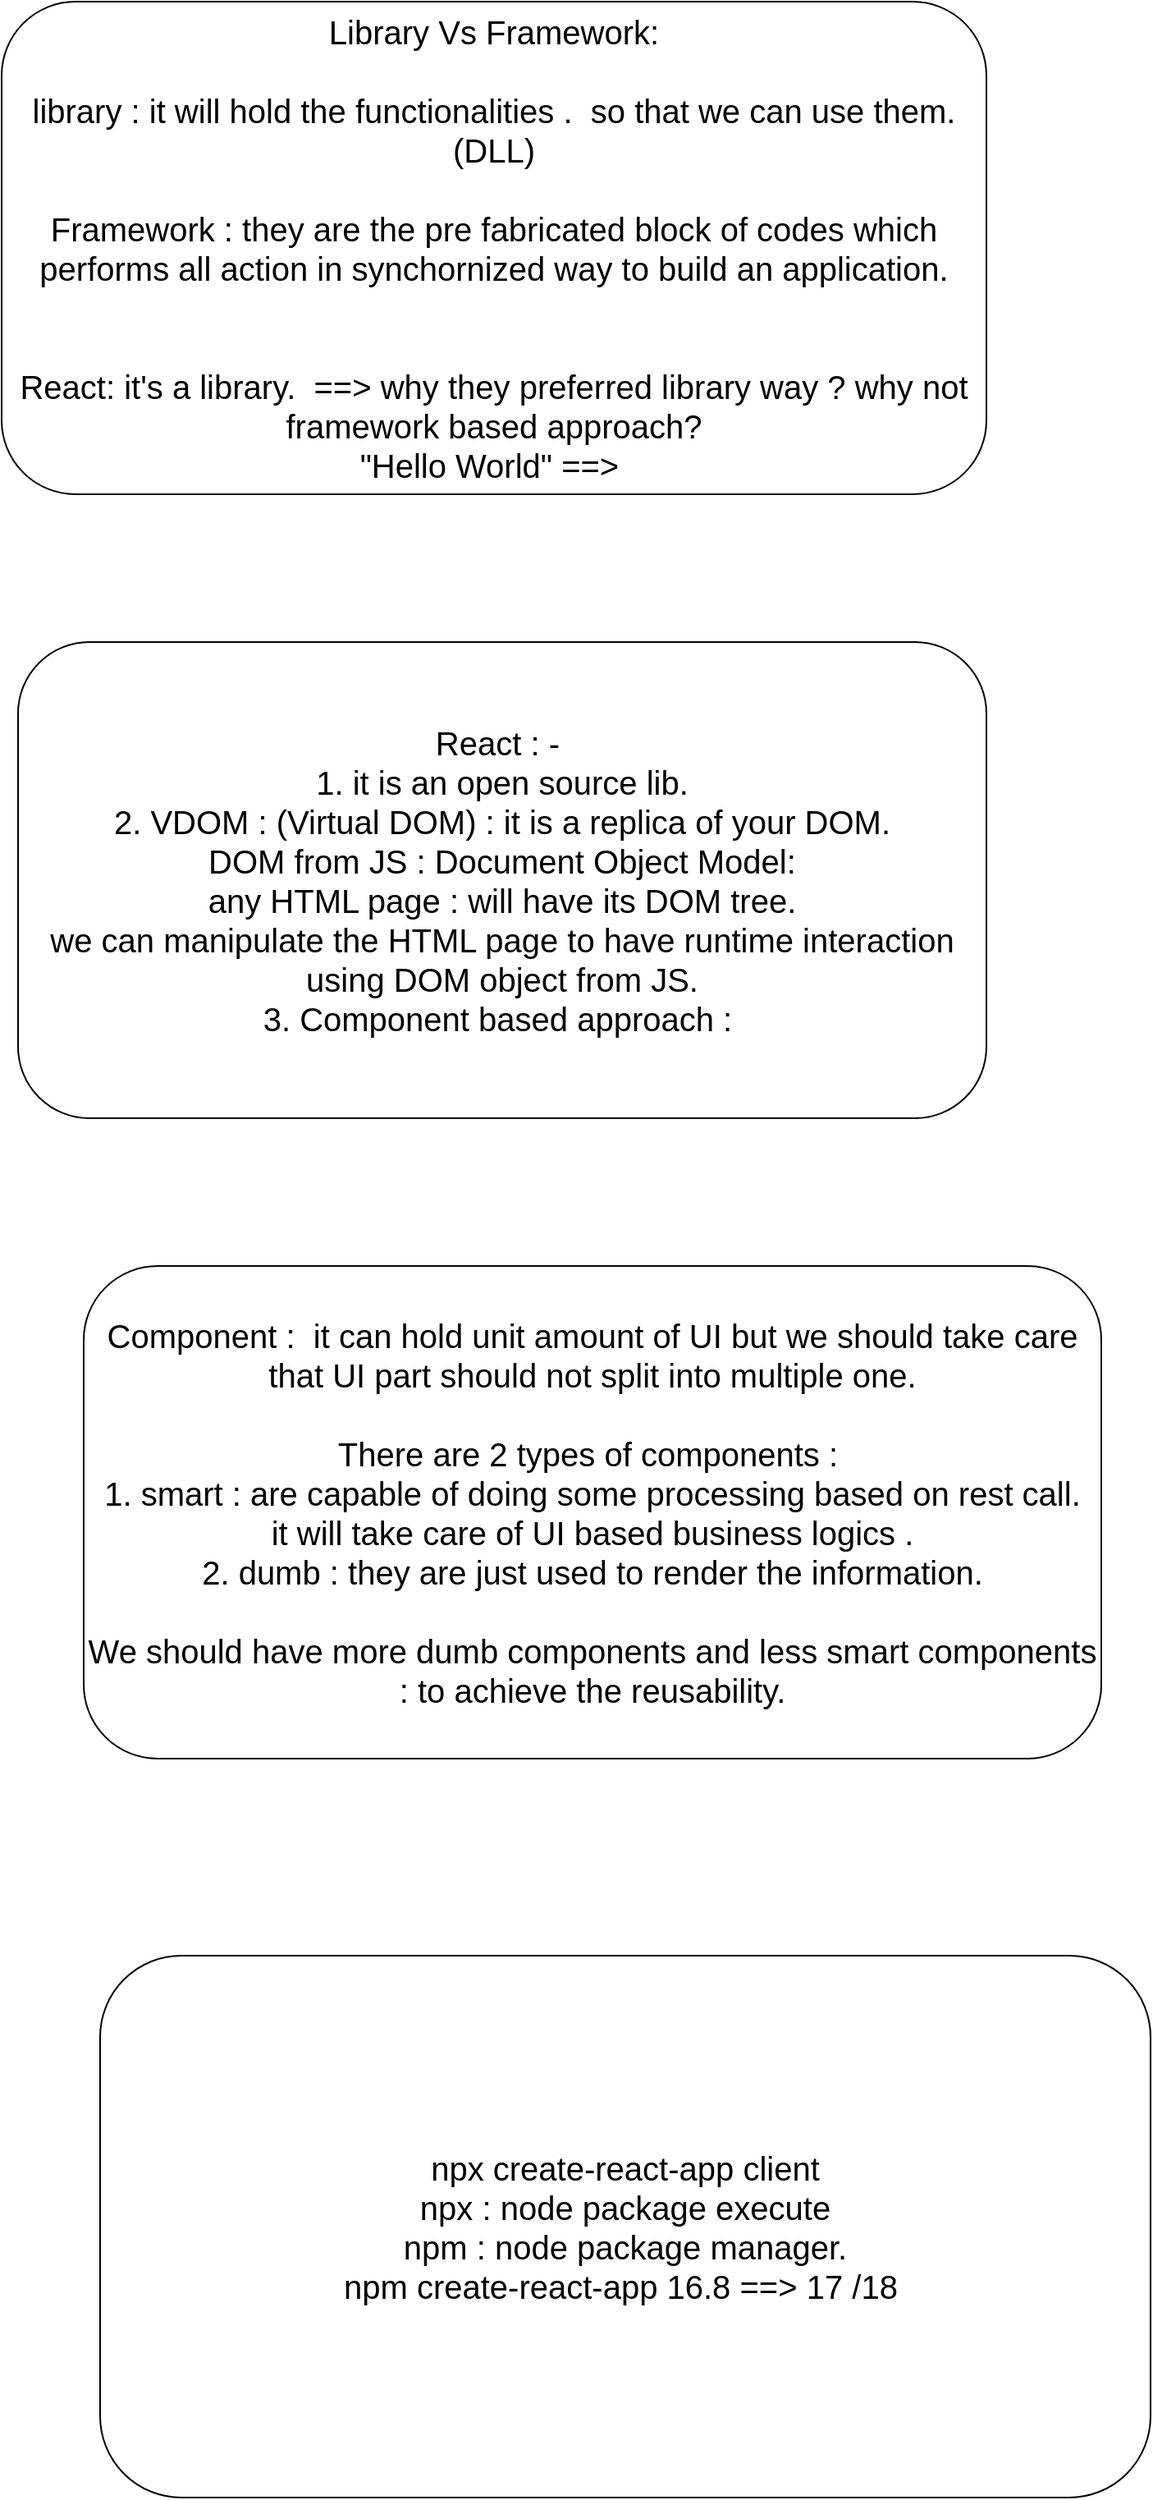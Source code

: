 <mxfile version="21.2.3" type="github" pages="2">
  <diagram name="Page-1" id="GeoiC5GZinhgcQ--g_zP">
    <mxGraphModel dx="954" dy="647" grid="1" gridSize="10" guides="1" tooltips="1" connect="1" arrows="1" fold="1" page="1" pageScale="1" pageWidth="827" pageHeight="1169" math="0" shadow="0">
      <root>
        <mxCell id="0" />
        <mxCell id="1" parent="0" />
        <mxCell id="OTa7TtB-6_GBN5F2E-vT-1" value="Library Vs Framework:&lt;br&gt;&lt;br&gt;library : it will hold the functionalities . &amp;nbsp;so that we can use them. (DLL)&lt;br&gt;&lt;br&gt;Framework : they are the pre fabricated block of codes which performs all action in synchornized way to build an application.&lt;br&gt;&lt;br&gt;&lt;br&gt;React: it&#39;s a library. &amp;nbsp;==&amp;gt; why they preferred library way ? why not framework based approach?&lt;br&gt;&quot;Hello World&quot; ==&amp;gt;&amp;nbsp;" style="rounded=1;whiteSpace=wrap;html=1;fontSize=20;" vertex="1" parent="1">
          <mxGeometry x="120" y="150" width="600" height="300" as="geometry" />
        </mxCell>
        <mxCell id="OTa7TtB-6_GBN5F2E-vT-2" value="React : -&amp;nbsp;&lt;br&gt;1. it is an open source lib.&lt;br&gt;2. VDOM : (Virtual DOM) : it is a replica of your DOM.&lt;br&gt;DOM from JS : Document Object Model:&lt;br&gt;any HTML page : will have its DOM tree.&lt;br&gt;we can manipulate the HTML page to have runtime interaction using DOM object from JS.&lt;br&gt;3. Component based approach :&amp;nbsp;&lt;br&gt;" style="rounded=1;whiteSpace=wrap;html=1;fontSize=20;" vertex="1" parent="1">
          <mxGeometry x="130" y="540" width="590" height="290" as="geometry" />
        </mxCell>
        <mxCell id="OTa7TtB-6_GBN5F2E-vT-3" value="Component : &amp;nbsp;it can hold unit amount of UI but we should take care that UI part should not split into multiple one.&lt;br&gt;&lt;br&gt;There are 2 types of components :&amp;nbsp;&lt;br&gt;1. smart : are capable of doing some processing based on rest call.&lt;br&gt;it will take care of UI based business logics .&lt;br&gt;2. dumb : they are just used to render the information.&lt;br&gt;&lt;br&gt;We should have more dumb components and less smart components : to achieve the reusability.&lt;br&gt;" style="rounded=1;whiteSpace=wrap;html=1;fontSize=20;" vertex="1" parent="1">
          <mxGeometry x="170" y="920" width="620" height="300" as="geometry" />
        </mxCell>
        <mxCell id="OTa7TtB-6_GBN5F2E-vT-4" value="npx create-react-app client&lt;br&gt;npx : node package execute&lt;br&gt;npm : node package manager.&lt;br&gt;npm create-react-app 16.8 ==&amp;gt; 17 /18&amp;nbsp;&lt;br&gt;" style="rounded=1;whiteSpace=wrap;html=1;fontSize=20;" vertex="1" parent="1">
          <mxGeometry x="180" y="1340" width="640" height="330" as="geometry" />
        </mxCell>
      </root>
    </mxGraphModel>
  </diagram>
  <diagram id="V1MKg8NB_ZcofPhZBlyy" name="Page-2">
    <mxGraphModel dx="954" dy="647" grid="1" gridSize="10" guides="1" tooltips="1" connect="1" arrows="1" fold="1" page="1" pageScale="1" pageWidth="827" pageHeight="1169" math="0" shadow="0">
      <root>
        <mxCell id="0" />
        <mxCell id="1" parent="0" />
        <mxCell id="rdS8ZeBg-t4y3XwgiinN-1" value="" style="rounded=1;whiteSpace=wrap;html=1;" vertex="1" parent="1">
          <mxGeometry x="110" y="80" width="450" height="470" as="geometry" />
        </mxCell>
        <mxCell id="rdS8ZeBg-t4y3XwgiinN-2" value="Header" style="rounded=1;whiteSpace=wrap;html=1;" vertex="1" parent="1">
          <mxGeometry x="160" y="130" width="350" height="120" as="geometry" />
        </mxCell>
        <mxCell id="rdS8ZeBg-t4y3XwgiinN-3" value="Landing" style="rounded=1;whiteSpace=wrap;html=1;" vertex="1" parent="1">
          <mxGeometry x="160" y="260" width="350" height="120" as="geometry" />
        </mxCell>
        <mxCell id="rdS8ZeBg-t4y3XwgiinN-4" value="Footer" style="rounded=1;whiteSpace=wrap;html=1;" vertex="1" parent="1">
          <mxGeometry x="160" y="400" width="350" height="120" as="geometry" />
        </mxCell>
        <mxCell id="rdS8ZeBg-t4y3XwgiinN-5" value="&lt;div style=&quot;text-align: start; color: rgb(212, 212, 212); background-color: rgb(30, 30, 30); font-family: Menlo, Monaco, &amp;quot;Courier New&amp;quot;, monospace; font-size: 20px; line-height: 30px;&quot;&gt;&lt;div&gt;import &lt;span style=&quot;color: rgb(156, 220, 254);&quot;&gt;React&lt;/span&gt; &lt;span style=&quot;color: rgb(197, 134, 192);&quot;&gt;from&lt;/span&gt; &lt;span style=&quot;color: rgb(206, 145, 120);&quot;&gt;&quot;react&quot;&lt;/span&gt;;&lt;/div&gt;&lt;br&gt;&lt;div&gt;&lt;span style=&quot;color: rgb(86, 156, 214);&quot;&gt;const&lt;/span&gt; &lt;span style=&quot;color: rgb(220, 220, 170);&quot;&gt;Footer&lt;/span&gt; = () &lt;span style=&quot;color: rgb(86, 156, 214);&quot;&gt;=&amp;gt;&lt;/span&gt; {&lt;/div&gt;&lt;div&gt;  &lt;span style=&quot;color: rgb(197, 134, 192);&quot;&gt;return&lt;/span&gt; &lt;span style=&quot;color: rgb(128, 128, 128);&quot;&gt;&amp;lt;&lt;/span&gt;&lt;span style=&quot;color: rgb(86, 156, 214);&quot;&gt;div&lt;/span&gt;&lt;span style=&quot;color: rgb(128, 128, 128);&quot;&gt;&amp;gt;&lt;/span&gt;Footer&lt;span style=&quot;color: rgb(128, 128, 128);&quot;&gt;&amp;lt;/&lt;/span&gt;&lt;span style=&quot;color: rgb(86, 156, 214);&quot;&gt;div&lt;/span&gt;&lt;span style=&quot;color: rgb(128, 128, 128);&quot;&gt;&amp;gt;&lt;/span&gt;;&lt;/div&gt;&lt;div&gt;};&lt;/div&gt;&lt;br&gt;&lt;div&gt;&lt;span style=&quot;color: rgb(197, 134, 192);&quot;&gt;export&lt;/span&gt; &lt;span style=&quot;color: rgb(197, 134, 192);&quot;&gt;default&lt;/span&gt; &lt;span style=&quot;color: rgb(220, 220, 170);&quot;&gt;Footer&lt;/span&gt;;&lt;/div&gt;&lt;br&gt;&lt;/div&gt;&lt;div style=&quot;text-align: start; color: rgb(212, 212, 212); background-color: rgb(30, 30, 30); font-family: Menlo, Monaco, &amp;quot;Courier New&amp;quot;, monospace; font-size: 20px; line-height: 30px;&quot;&gt;import : to import React from react package.&lt;/div&gt;&lt;div style=&quot;text-align: start; color: rgb(212, 212, 212); background-color: rgb(30, 30, 30); font-family: Menlo, Monaco, &amp;quot;Courier New&amp;quot;, monospace; font-size: 20px; line-height: 30px;&quot;&gt;it is going to help us to react component for completing the component related work .&lt;/div&gt;&lt;div style=&quot;text-align: start; color: rgb(212, 212, 212); background-color: rgb(30, 30, 30); font-family: Menlo, Monaco, &amp;quot;Courier New&amp;quot;, monospace; font-size: 20px; line-height: 30px;&quot;&gt;&lt;br&gt;&lt;/div&gt;&lt;div style=&quot;text-align: start; color: rgb(212, 212, 212); background-color: rgb(30, 30, 30); font-family: Menlo, Monaco, &amp;quot;Courier New&amp;quot;, monospace; font-size: 20px; line-height: 30px;&quot;&gt;React : this name space will help us to use react related stuff.&lt;/div&gt;&lt;div style=&quot;text-align: start; color: rgb(212, 212, 212); background-color: rgb(30, 30, 30); font-family: Menlo, Monaco, &amp;quot;Courier New&amp;quot;, monospace; font-size: 20px; line-height: 30px;&quot;&gt;react : it is a package from nodeJS.&lt;/div&gt;&lt;div style=&quot;text-align: start; color: rgb(212, 212, 212); background-color: rgb(30, 30, 30); font-family: Menlo, Monaco, &amp;quot;Courier New&amp;quot;, monospace; font-size: 20px; line-height: 30px;&quot;&gt;const : it is fixed or we can&#39;t do any changes.&lt;/div&gt;&lt;div style=&quot;text-align: start; color: rgb(212, 212, 212); background-color: rgb(30, 30, 30); font-family: Menlo, Monaco, &amp;quot;Courier New&amp;quot;, monospace; font-size: 20px; line-height: 30px;&quot;&gt;Footer : name of the component.&lt;/div&gt;&lt;div style=&quot;text-align: start; color: rgb(212, 212, 212); background-color: rgb(30, 30, 30); font-family: Menlo, Monaco, &amp;quot;Courier New&amp;quot;, monospace; font-size: 20px; line-height: 30px;&quot;&gt;()=&amp;gt;{} // it is a lambda expression/ a function.&lt;/div&gt;&lt;div style=&quot;text-align: start; color: rgb(212, 212, 212); background-color: rgb(30, 30, 30); font-family: Menlo, Monaco, &amp;quot;Courier New&amp;quot;, monospace; font-size: 20px; line-height: 30px;&quot;&gt;&lt;br&gt;&lt;/div&gt;&lt;div style=&quot;text-align: start; color: rgb(212, 212, 212); background-color: rgb(30, 30, 30); font-family: Menlo, Monaco, &amp;quot;Courier New&amp;quot;, monospace; font-size: 20px; line-height: 30px;&quot;&gt;return &amp;lt;div&amp;gt;&amp;lt;/div&amp;gt; this statement will return the UI to the caller.&lt;/div&gt;&lt;div style=&quot;text-align: start; color: rgb(212, 212, 212); background-color: rgb(30, 30, 30); font-family: Menlo, Monaco, &amp;quot;Courier New&amp;quot;, monospace; font-size: 20px; line-height: 30px;&quot;&gt;&lt;br&gt;&lt;/div&gt;&lt;div style=&quot;text-align: start; color: rgb(212, 212, 212); background-color: rgb(30, 30, 30); font-family: Menlo, Monaco, &amp;quot;Courier New&amp;quot;, monospace; font-size: 20px; line-height: 30px;&quot;&gt;export : will give the right to react to consume it / use it outside the current file.&lt;/div&gt;&lt;div style=&quot;text-align: start; color: rgb(212, 212, 212); background-color: rgb(30, 30, 30); font-family: Menlo, Monaco, &amp;quot;Courier New&amp;quot;, monospace; font-size: 20px; line-height: 30px;&quot;&gt;&lt;br&gt;&lt;/div&gt;&lt;div style=&quot;text-align: start; color: rgb(212, 212, 212); background-color: rgb(30, 30, 30); font-family: Menlo, Monaco, &amp;quot;Courier New&amp;quot;, monospace; font-size: 20px; line-height: 30px;&quot;&gt;default : it will use the default name.&lt;/div&gt;&lt;div style=&quot;text-align: start; color: rgb(212, 212, 212); background-color: rgb(30, 30, 30); font-family: Menlo, Monaco, &amp;quot;Courier New&amp;quot;, monospace; font-size: 20px; line-height: 30px;&quot;&gt;Footer : the component which we want to export.&lt;/div&gt;&lt;div style=&quot;text-align: start; color: rgb(212, 212, 212); background-color: rgb(30, 30, 30); font-family: Menlo, Monaco, &amp;quot;Courier New&amp;quot;, monospace; font-size: 20px; line-height: 30px;&quot;&gt;&lt;br&gt;&lt;/div&gt;&lt;div style=&quot;text-align: start; color: rgb(212, 212, 212); background-color: rgb(30, 30, 30); font-family: Menlo, Monaco, &amp;quot;Courier New&amp;quot;, monospace; font-size: 20px; line-height: 30px;&quot;&gt;&lt;br&gt;&lt;/div&gt;&lt;div style=&quot;text-align: start; color: rgb(212, 212, 212); background-color: rgb(30, 30, 30); font-family: Menlo, Monaco, &amp;quot;Courier New&amp;quot;, monospace; font-size: 20px; line-height: 30px;&quot;&gt;&lt;br&gt;&lt;/div&gt;" style="rounded=1;whiteSpace=wrap;html=1;" vertex="1" parent="1">
          <mxGeometry x="100" y="630" width="590" height="430" as="geometry" />
        </mxCell>
      </root>
    </mxGraphModel>
  </diagram>
</mxfile>
